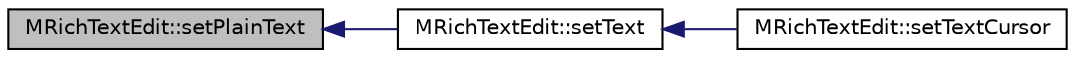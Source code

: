digraph "MRichTextEdit::setPlainText"
{
  edge [fontname="Helvetica",fontsize="10",labelfontname="Helvetica",labelfontsize="10"];
  node [fontname="Helvetica",fontsize="10",shape=record];
  rankdir="LR";
  Node131 [label="MRichTextEdit::setPlainText",height=0.2,width=0.4,color="black", fillcolor="grey75", style="filled", fontcolor="black"];
  Node131 -> Node132 [dir="back",color="midnightblue",fontsize="10",style="solid",fontname="Helvetica"];
  Node132 [label="MRichTextEdit::setText",height=0.2,width=0.4,color="black", fillcolor="white", style="filled",URL="$d6/daa/class_m_rich_text_edit.html#a399d16bc18b366934c362ffacfb1a451"];
  Node132 -> Node133 [dir="back",color="midnightblue",fontsize="10",style="solid",fontname="Helvetica"];
  Node133 [label="MRichTextEdit::setTextCursor",height=0.2,width=0.4,color="black", fillcolor="white", style="filled",URL="$d6/daa/class_m_rich_text_edit.html#a6a7a2a2cc996141c4e2b61df54933ac7"];
}
